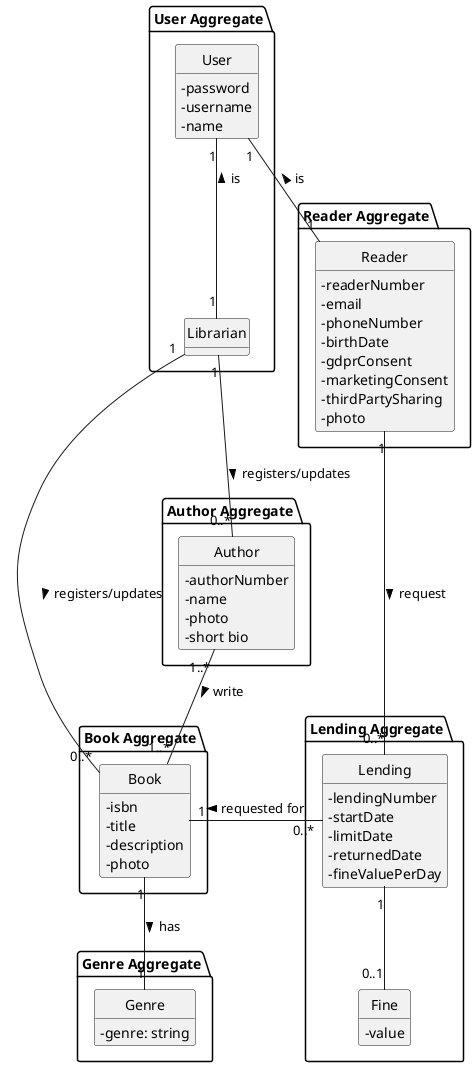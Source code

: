 @startuml
'skinparam settings
skinparam classAttributeIconSize 0
hide circle
hide methods

' Agregado: User Aggregate (agrupa User, Reader, Librarian)
package "User Aggregate" {
    class User {
        - password
        - username
        - name
    }

    class Librarian {
    }
    Librarian "1" -up- "1" User : > is
}

' Agregado: Reader Aggregate
package "Reader Aggregate" {
    class Reader {
            - readerNumber
            - email
            - phoneNumber
            - birthDate
            - gdprConsent
            - marketingConsent
            - thirdPartySharing
            - photo
    }
}

' Agregado: Author Aggregate (agrupa Author)
package "Author Aggregate" {
    class Author {
        - authorNumber
        - name
        - photo
        - short bio
    }
}

' Agregado: Book Aggregate (agrupa Book)
package "Book Aggregate" {
    class Book {
        - isbn
        - title
        - description
        - photo
    }

}

' Agregado: Genre Aggregate
package "Genre Aggregate" {


    class Genre {
        - genre: string
    }


}

' Agregado: Lending Aggregate (agrupa Lending, Fine)
package "Lending Aggregate" {
    class Lending {
        - lendingNumber
        - startDate
        - limitDate
        - returnedDate
        - fineValuePerDay
    }

    class Fine {
        - value
    }

    Lending "1" -- "0..1" Fine
}

' Relacionamentos entre agregados
Book "1" -- "1" Genre : > has
Librarian "1" -- "0..*" Author : registers/updates >
Librarian "1" -- "0..*" Book : registers/updates >
Reader "1" -up- "1" User : > is
Lending "0..*" -up- "1" Reader: request <
Lending "0..*" - "1" Book: requested for >
Book "1..*" -up- "1..*" Author: write <

@enduml

